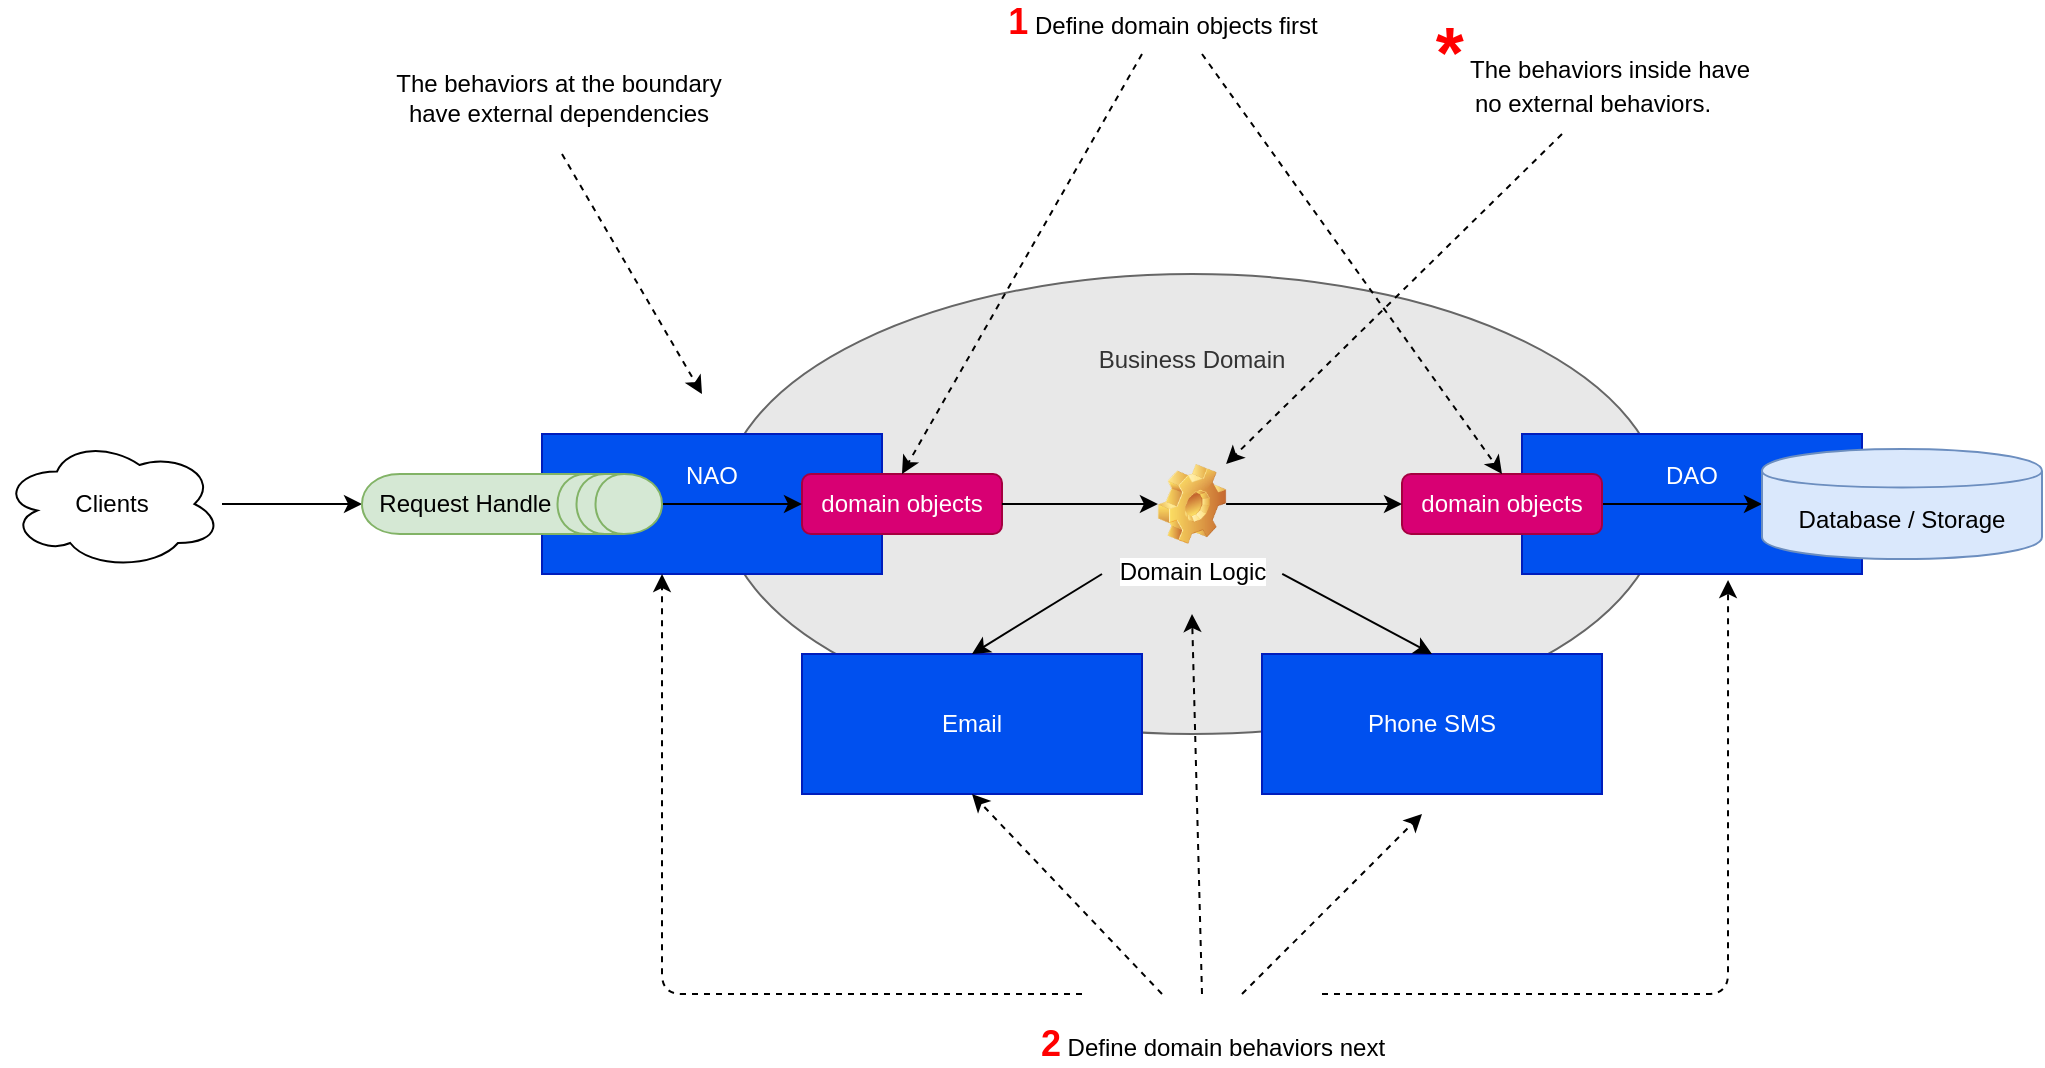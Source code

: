 <mxfile version="12.4.2" type="device" pages="1"><diagram id="1ujaFDMANfg3rlgeonlg" name="Page-1"><mxGraphModel dx="1118" dy="717" grid="1" gridSize="10" guides="1" tooltips="1" connect="1" arrows="1" fold="1" page="1" pageScale="1" pageWidth="1100" pageHeight="850" math="0" shadow="0"><root><mxCell id="0"/><mxCell id="1" parent="0"/><mxCell id="pX6jZZQvsOMgzFMo9UGE-1" value="Business Domain&lt;br&gt;&lt;br&gt;&lt;br&gt;&lt;br&gt;&lt;br&gt;&lt;br&gt;&lt;br&gt;&lt;br&gt;&lt;br&gt;&lt;br&gt;&lt;br&gt;" style="ellipse;whiteSpace=wrap;html=1;fillColor=#E8E8E8;strokeColor=#666666;fontColor=#333333;" vertex="1" parent="1"><mxGeometry x="400" y="260" width="470" height="230" as="geometry"/></mxCell><mxCell id="pX6jZZQvsOMgzFMo9UGE-19" value="DAO&lt;br&gt;&lt;br&gt;&lt;br&gt;" style="rounded=0;whiteSpace=wrap;html=1;fillColor=#0050ef;strokeColor=#001DBC;fontColor=#ffffff;" vertex="1" parent="1"><mxGeometry x="800" y="340" width="170" height="70" as="geometry"/></mxCell><mxCell id="pX6jZZQvsOMgzFMo9UGE-18" value="NAO&lt;br&gt;&lt;br&gt;&lt;br&gt;" style="rounded=0;whiteSpace=wrap;html=1;fillColor=#0050ef;strokeColor=#001DBC;fontColor=#ffffff;" vertex="1" parent="1"><mxGeometry x="310" y="340" width="170" height="70" as="geometry"/></mxCell><mxCell id="pX6jZZQvsOMgzFMo9UGE-2" value="domain objects" style="rounded=1;whiteSpace=wrap;html=1;fillColor=#d80073;strokeColor=#A50040;fontColor=#ffffff;" vertex="1" parent="1"><mxGeometry x="440" y="360" width="100" height="30" as="geometry"/></mxCell><mxCell id="pX6jZZQvsOMgzFMo9UGE-8" style="edgeStyle=orthogonalEdgeStyle;rounded=0;orthogonalLoop=1;jettySize=auto;html=1;" edge="1" parent="1" source="pX6jZZQvsOMgzFMo9UGE-3" target="pX6jZZQvsOMgzFMo9UGE-7"><mxGeometry relative="1" as="geometry"/></mxCell><mxCell id="pX6jZZQvsOMgzFMo9UGE-3" value="domain objects" style="rounded=1;whiteSpace=wrap;html=1;fillColor=#d80073;strokeColor=#A50040;fontColor=#ffffff;" vertex="1" parent="1"><mxGeometry x="740" y="360" width="100" height="30" as="geometry"/></mxCell><mxCell id="pX6jZZQvsOMgzFMo9UGE-4" value="" style="endArrow=classic;html=1;exitX=1;exitY=0.5;exitDx=0;exitDy=0;entryX=0;entryY=0.5;entryDx=0;entryDy=0;" edge="1" parent="1" source="pX6jZZQvsOMgzFMo9UGE-2" target="pX6jZZQvsOMgzFMo9UGE-5"><mxGeometry width="50" height="50" relative="1" as="geometry"><mxPoint x="540" y="540" as="sourcePoint"/><mxPoint x="590" y="490" as="targetPoint"/></mxGeometry></mxCell><mxCell id="pX6jZZQvsOMgzFMo9UGE-20" style="edgeStyle=orthogonalEdgeStyle;rounded=0;orthogonalLoop=1;jettySize=auto;html=1;entryX=0;entryY=0.5;entryDx=0;entryDy=0;" edge="1" parent="1" source="pX6jZZQvsOMgzFMo9UGE-5" target="pX6jZZQvsOMgzFMo9UGE-3"><mxGeometry relative="1" as="geometry"/></mxCell><mxCell id="pX6jZZQvsOMgzFMo9UGE-5" value="Domain Logic" style="shape=image;html=1;verticalLabelPosition=bottom;labelBackgroundColor=#ffffff;verticalAlign=top;imageAspect=1;aspect=fixed;image=img/clipart/Gear_128x128.png" vertex="1" parent="1"><mxGeometry x="617.95" y="355" width="34.1" height="40" as="geometry"/></mxCell><mxCell id="pX6jZZQvsOMgzFMo9UGE-7" value="Database / Storage" style="shape=cylinder;whiteSpace=wrap;html=1;boundedLbl=1;backgroundOutline=1;fillColor=#dae8fc;strokeColor=#6c8ebf;" vertex="1" parent="1"><mxGeometry x="920" y="347.5" width="140" height="55" as="geometry"/></mxCell><mxCell id="pX6jZZQvsOMgzFMo9UGE-17" style="edgeStyle=orthogonalEdgeStyle;rounded=0;orthogonalLoop=1;jettySize=auto;html=1;entryX=0.5;entryY=1;entryDx=0;entryDy=0;" edge="1" parent="1" source="pX6jZZQvsOMgzFMo9UGE-9" target="pX6jZZQvsOMgzFMo9UGE-15"><mxGeometry relative="1" as="geometry"/></mxCell><mxCell id="pX6jZZQvsOMgzFMo9UGE-9" value="Clients" style="shape=cloud;whiteSpace=wrap;html=1;" vertex="1" parent="1"><mxGeometry x="40" y="342.5" width="110" height="65" as="geometry"/></mxCell><mxCell id="pX6jZZQvsOMgzFMo9UGE-16" style="edgeStyle=orthogonalEdgeStyle;rounded=0;orthogonalLoop=1;jettySize=auto;html=1;entryX=0;entryY=0.5;entryDx=0;entryDy=0;" edge="1" parent="1" source="pX6jZZQvsOMgzFMo9UGE-15" target="pX6jZZQvsOMgzFMo9UGE-2"><mxGeometry relative="1" as="geometry"/></mxCell><mxCell id="pX6jZZQvsOMgzFMo9UGE-15" value="&lt;span style=&quot;white-space: normal&quot;&gt;&amp;nbsp; Request Handle&lt;/span&gt;" style="shape=datastore;whiteSpace=wrap;html=1;direction=south;align=left;fillColor=#d5e8d4;strokeColor=#82b366;" vertex="1" parent="1"><mxGeometry x="220" y="360" width="150" height="30" as="geometry"/></mxCell><mxCell id="pX6jZZQvsOMgzFMo9UGE-21" value="Email" style="rounded=0;whiteSpace=wrap;html=1;fillColor=#0050ef;strokeColor=#001DBC;fontColor=#ffffff;" vertex="1" parent="1"><mxGeometry x="440" y="450" width="170" height="70" as="geometry"/></mxCell><mxCell id="pX6jZZQvsOMgzFMo9UGE-22" value="Phone SMS" style="rounded=0;whiteSpace=wrap;html=1;fillColor=#0050ef;strokeColor=#001DBC;fontColor=#ffffff;" vertex="1" parent="1"><mxGeometry x="670" y="450" width="170" height="70" as="geometry"/></mxCell><mxCell id="pX6jZZQvsOMgzFMo9UGE-23" value="" style="endArrow=classic;dashed=1;html=1;endFill=1;entryX=0.5;entryY=0;entryDx=0;entryDy=0;" edge="1" parent="1" target="pX6jZZQvsOMgzFMo9UGE-2"><mxGeometry width="50" height="50" relative="1" as="geometry"><mxPoint x="610" y="150" as="sourcePoint"/><mxPoint x="320" y="130" as="targetPoint"/></mxGeometry></mxCell><mxCell id="pX6jZZQvsOMgzFMo9UGE-24" value="" style="endArrow=classic;dashed=1;html=1;endFill=1;entryX=0.5;entryY=0;entryDx=0;entryDy=0;" edge="1" parent="1" target="pX6jZZQvsOMgzFMo9UGE-3"><mxGeometry width="50" height="50" relative="1" as="geometry"><mxPoint x="640" y="150" as="sourcePoint"/><mxPoint x="570" y="390" as="targetPoint"/></mxGeometry></mxCell><mxCell id="pX6jZZQvsOMgzFMo9UGE-25" value="&lt;font style=&quot;font-size: 18px&quot; color=&quot;#ff0000&quot;&gt;&lt;b&gt;1&lt;/b&gt;&lt;/font&gt; Define domain objects first" style="text;html=1;align=center;verticalAlign=middle;resizable=0;points=[];;autosize=1;" vertex="1" parent="1"><mxGeometry x="535" y="124" width="170" height="20" as="geometry"/></mxCell><mxCell id="pX6jZZQvsOMgzFMo9UGE-26" value="" style="endArrow=classic;dashed=1;html=1;endFill=1;" edge="1" parent="1"><mxGeometry width="50" height="50" relative="1" as="geometry"><mxPoint x="640" y="620" as="sourcePoint"/><mxPoint x="635" y="430" as="targetPoint"/></mxGeometry></mxCell><mxCell id="pX6jZZQvsOMgzFMo9UGE-27" value="" style="endArrow=classic;dashed=1;html=1;endFill=1;entryX=0.5;entryY=1;entryDx=0;entryDy=0;" edge="1" parent="1" target="pX6jZZQvsOMgzFMo9UGE-21"><mxGeometry width="50" height="50" relative="1" as="geometry"><mxPoint x="620" y="620" as="sourcePoint"/><mxPoint x="490" y="280" as="targetPoint"/></mxGeometry></mxCell><mxCell id="pX6jZZQvsOMgzFMo9UGE-28" value="" style="endArrow=classic;dashed=1;html=1;endFill=1;" edge="1" parent="1"><mxGeometry width="50" height="50" relative="1" as="geometry"><mxPoint x="660" y="620" as="sourcePoint"/><mxPoint x="750" y="530" as="targetPoint"/></mxGeometry></mxCell><mxCell id="pX6jZZQvsOMgzFMo9UGE-29" value="&lt;b&gt;&lt;font style=&quot;font-size: 18px&quot; color=&quot;#ff0000&quot;&gt;2&lt;/font&gt;&lt;/b&gt; Define domain behaviors next" style="text;html=1;align=center;verticalAlign=middle;resizable=0;points=[];;autosize=1;" vertex="1" parent="1"><mxGeometry x="550" y="635" width="190" height="20" as="geometry"/></mxCell><mxCell id="pX6jZZQvsOMgzFMo9UGE-30" value="" style="endArrow=classic;dashed=1;html=1;endFill=1;" edge="1" parent="1"><mxGeometry width="50" height="50" relative="1" as="geometry"><mxPoint x="320" y="200" as="sourcePoint"/><mxPoint x="390" y="320" as="targetPoint"/></mxGeometry></mxCell><mxCell id="pX6jZZQvsOMgzFMo9UGE-31" value="The behaviors at the boundary &lt;br&gt;have external dependencies" style="text;html=1;align=center;verticalAlign=middle;resizable=0;points=[];;autosize=1;" vertex="1" parent="1"><mxGeometry x="228" y="157" width="180" height="30" as="geometry"/></mxCell><mxCell id="pX6jZZQvsOMgzFMo9UGE-32" value="" style="endArrow=classic;dashed=1;html=1;endFill=1;entryX=1;entryY=0;entryDx=0;entryDy=0;" edge="1" parent="1" target="pX6jZZQvsOMgzFMo9UGE-5"><mxGeometry width="50" height="50" relative="1" as="geometry"><mxPoint x="820" y="190" as="sourcePoint"/><mxPoint x="375" y="130" as="targetPoint"/></mxGeometry></mxCell><mxCell id="pX6jZZQvsOMgzFMo9UGE-33" value="&lt;b&gt;&lt;font color=&quot;#ff0000&quot; style=&quot;font-size: 36px ; line-height: 100%&quot;&gt;*&lt;/font&gt;&lt;/b&gt; The behaviors inside have &lt;br&gt;no external behaviors." style="text;html=1;align=center;verticalAlign=middle;resizable=0;points=[];;autosize=1;" vertex="1" parent="1"><mxGeometry x="750" y="127" width="170" height="60" as="geometry"/></mxCell><mxCell id="pX6jZZQvsOMgzFMo9UGE-35" value="" style="endArrow=classic;dashed=1;html=1;endFill=1;entryX=0.353;entryY=1;entryDx=0;entryDy=0;entryPerimeter=0;" edge="1" parent="1" target="pX6jZZQvsOMgzFMo9UGE-18"><mxGeometry width="50" height="50" relative="1" as="geometry"><mxPoint x="580" y="620" as="sourcePoint"/><mxPoint x="305" y="480" as="targetPoint"/><Array as="points"><mxPoint x="370" y="620"/></Array></mxGeometry></mxCell><mxCell id="pX6jZZQvsOMgzFMo9UGE-36" value="" style="endArrow=classic;dashed=1;html=1;endFill=1;entryX=0.606;entryY=1.043;entryDx=0;entryDy=0;entryPerimeter=0;" edge="1" parent="1" target="pX6jZZQvsOMgzFMo9UGE-19"><mxGeometry width="50" height="50" relative="1" as="geometry"><mxPoint x="700" y="620" as="sourcePoint"/><mxPoint x="675" y="470" as="targetPoint"/><Array as="points"><mxPoint x="903" y="620"/></Array></mxGeometry></mxCell><mxCell id="pX6jZZQvsOMgzFMo9UGE-39" value="" style="endArrow=classic;html=1;entryX=0.5;entryY=0;entryDx=0;entryDy=0;" edge="1" parent="1" target="pX6jZZQvsOMgzFMo9UGE-21"><mxGeometry width="50" height="50" relative="1" as="geometry"><mxPoint x="590" y="410" as="sourcePoint"/><mxPoint x="320" y="510" as="targetPoint"/></mxGeometry></mxCell><mxCell id="pX6jZZQvsOMgzFMo9UGE-40" value="" style="endArrow=classic;html=1;entryX=0.5;entryY=0;entryDx=0;entryDy=0;exitX=0.596;exitY=0.652;exitDx=0;exitDy=0;exitPerimeter=0;" edge="1" parent="1" source="pX6jZZQvsOMgzFMo9UGE-1" target="pX6jZZQvsOMgzFMo9UGE-22"><mxGeometry width="50" height="50" relative="1" as="geometry"><mxPoint x="40" y="730" as="sourcePoint"/><mxPoint x="90" y="680" as="targetPoint"/></mxGeometry></mxCell></root></mxGraphModel></diagram></mxfile>